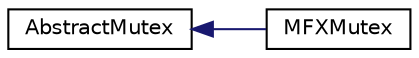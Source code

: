 digraph "Graphical Class Hierarchy"
{
  edge [fontname="Helvetica",fontsize="10",labelfontname="Helvetica",labelfontsize="10"];
  node [fontname="Helvetica",fontsize="10",shape=record];
  rankdir="LR";
  Node0 [label="AbstractMutex",height=0.2,width=0.4,color="black", fillcolor="white", style="filled",URL="$d1/d30/class_abstract_mutex.html",tooltip="An abstract class for encapsulating mutex implementations. "];
  Node0 -> Node1 [dir="back",color="midnightblue",fontsize="10",style="solid",fontname="Helvetica"];
  Node1 [label="MFXMutex",height=0.2,width=0.4,color="black", fillcolor="white", style="filled",URL="$d9/d79/class_m_f_x_mutex.html"];
}
